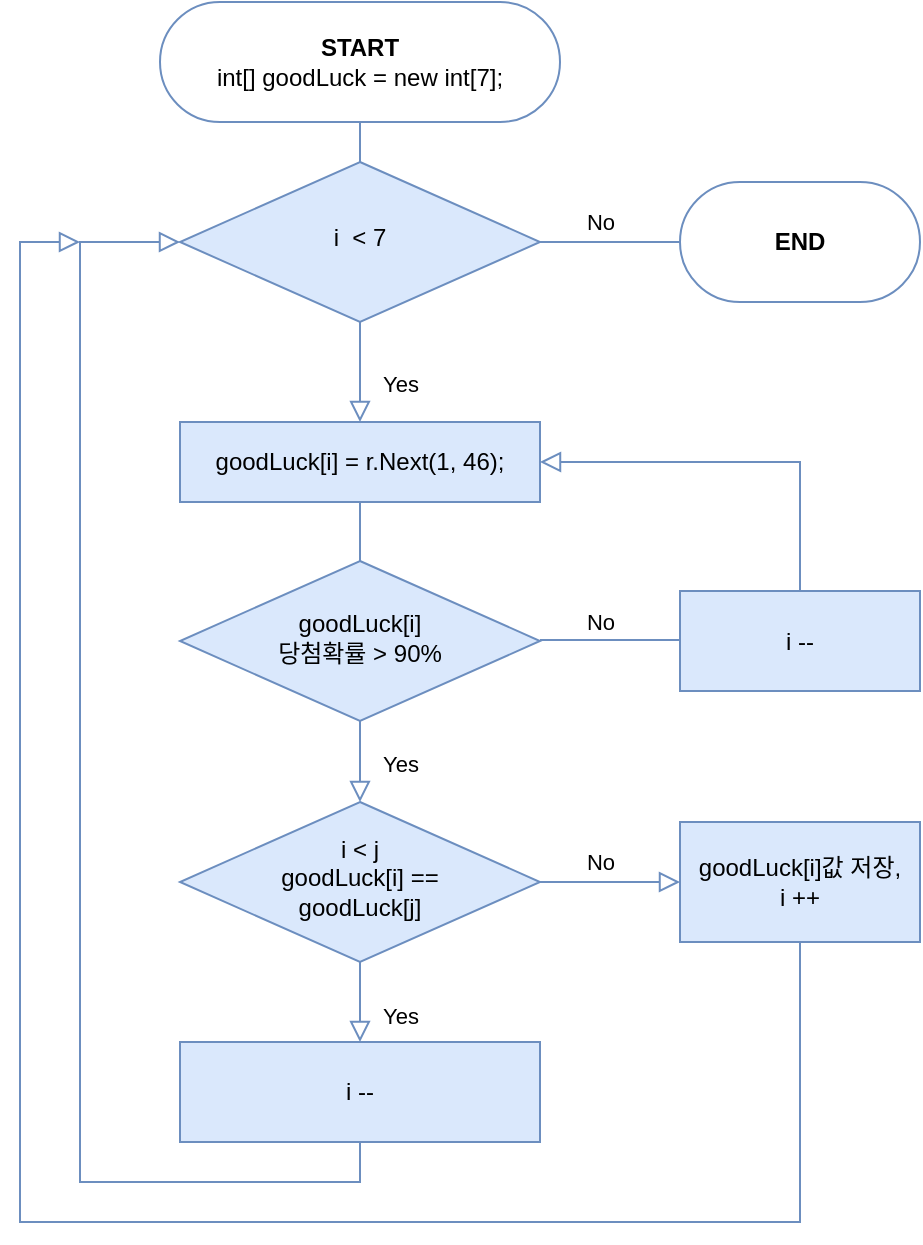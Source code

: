 <mxfile version="14.5.10" type="github">
  <diagram id="C5RBs43oDa-KdzZeNtuy" name="Page-1">
    <mxGraphModel dx="1422" dy="1874" grid="1" gridSize="10" guides="1" tooltips="1" connect="1" arrows="1" fold="1" page="1" pageScale="1" pageWidth="827" pageHeight="1169" math="0" shadow="0">
      <root>
        <mxCell id="WIyWlLk6GJQsqaUBKTNV-0" />
        <mxCell id="WIyWlLk6GJQsqaUBKTNV-1" parent="WIyWlLk6GJQsqaUBKTNV-0" />
        <mxCell id="WIyWlLk6GJQsqaUBKTNV-10" value="i &amp;lt; j&lt;br&gt;goodLuck[i] == &lt;br&gt;goodLuck[j]" style="rhombus;whiteSpace=wrap;html=1;shadow=0;fontFamily=Helvetica;fontSize=12;align=center;strokeWidth=1;spacing=6;spacingTop=-4;fillColor=#dae8fc;strokeColor=#6c8ebf;" parent="WIyWlLk6GJQsqaUBKTNV-1" vertex="1">
          <mxGeometry x="730" y="360" width="180" height="80" as="geometry" />
        </mxCell>
        <mxCell id="GwEv0O2_bby0ZB7OcoIi-13" style="edgeStyle=orthogonalEdgeStyle;rounded=0;orthogonalLoop=1;jettySize=auto;html=1;fillColor=#dae8fc;strokeColor=#6c8ebf;shadow=0;strokeWidth=1;labelBackgroundColor=none;endFill=0;endArrow=block;endSize=8;" parent="WIyWlLk6GJQsqaUBKTNV-1" source="WIyWlLk6GJQsqaUBKTNV-11" target="GwEv0O2_bby0ZB7OcoIi-17" edge="1">
          <mxGeometry relative="1" as="geometry">
            <Array as="points">
              <mxPoint x="820" y="550" />
              <mxPoint x="680" y="550" />
              <mxPoint x="680" y="80" />
            </Array>
          </mxGeometry>
        </mxCell>
        <mxCell id="WIyWlLk6GJQsqaUBKTNV-11" value="i --" style="rounded=0;whiteSpace=wrap;html=1;fontSize=12;glass=0;strokeWidth=1;fillColor=#dae8fc;strokeColor=#6c8ebf;" parent="WIyWlLk6GJQsqaUBKTNV-1" vertex="1">
          <mxGeometry x="730" y="480" width="180" height="50" as="geometry" />
        </mxCell>
        <mxCell id="GwEv0O2_bby0ZB7OcoIi-19" style="edgeStyle=orthogonalEdgeStyle;rounded=0;orthogonalLoop=1;jettySize=auto;html=1;shadow=0;strokeColor=#6c8ebf;strokeWidth=1;fillColor=#dae8fc;labelBackgroundColor=none;endFill=0;endArrow=block;endSize=8;" parent="WIyWlLk6GJQsqaUBKTNV-1" source="WIyWlLk6GJQsqaUBKTNV-12" edge="1">
          <mxGeometry relative="1" as="geometry">
            <mxPoint x="680" y="80" as="targetPoint" />
            <Array as="points">
              <mxPoint x="1040" y="570" />
              <mxPoint x="650" y="570" />
              <mxPoint x="650" y="80" />
            </Array>
          </mxGeometry>
        </mxCell>
        <mxCell id="WIyWlLk6GJQsqaUBKTNV-12" value="&lt;span&gt;goodLuck[i]값 저장,&lt;br&gt;i ++&lt;br&gt;&lt;/span&gt;" style="rounded=0;whiteSpace=wrap;html=1;fontSize=12;glass=0;strokeWidth=1;fillColor=#dae8fc;strokeColor=#6c8ebf;" parent="WIyWlLk6GJQsqaUBKTNV-1" vertex="1">
          <mxGeometry x="980" y="370" width="120" height="60" as="geometry" />
        </mxCell>
        <mxCell id="GwEv0O2_bby0ZB7OcoIi-6" value="No" style="edgeStyle=orthogonalEdgeStyle;rounded=0;html=1;jettySize=auto;orthogonalLoop=1;fontSize=11;endArrow=block;endFill=0;endSize=8;strokeWidth=1;shadow=0;labelBackgroundColor=none;entryX=0;entryY=0.5;entryDx=0;entryDy=0;exitX=1;exitY=0.5;exitDx=0;exitDy=0;fillColor=#dae8fc;strokeColor=#6c8ebf;" parent="WIyWlLk6GJQsqaUBKTNV-1" source="WIyWlLk6GJQsqaUBKTNV-10" target="WIyWlLk6GJQsqaUBKTNV-12" edge="1">
          <mxGeometry x="-0.143" y="10" relative="1" as="geometry">
            <mxPoint as="offset" />
            <mxPoint x="925" y="260" as="sourcePoint" />
            <mxPoint x="940" y="259.5" as="targetPoint" />
          </mxGeometry>
        </mxCell>
        <mxCell id="GwEv0O2_bby0ZB7OcoIi-7" value="Yes" style="rounded=0;html=1;jettySize=auto;orthogonalLoop=1;fontSize=11;endArrow=block;endFill=0;endSize=8;strokeWidth=1;shadow=0;labelBackgroundColor=none;edgeStyle=orthogonalEdgeStyle;exitX=0.5;exitY=1;exitDx=0;exitDy=0;fillColor=#dae8fc;strokeColor=#6c8ebf;entryX=0.5;entryY=0;entryDx=0;entryDy=0;" parent="WIyWlLk6GJQsqaUBKTNV-1" source="WIyWlLk6GJQsqaUBKTNV-10" target="WIyWlLk6GJQsqaUBKTNV-11" edge="1">
          <mxGeometry x="0.333" y="20" relative="1" as="geometry">
            <mxPoint as="offset" />
            <mxPoint x="819.5" y="310" as="sourcePoint" />
            <mxPoint x="819.5" y="360" as="targetPoint" />
          </mxGeometry>
        </mxCell>
        <mxCell id="GwEv0O2_bby0ZB7OcoIi-18" value="Yes" style="rounded=0;html=1;jettySize=auto;orthogonalLoop=1;fontSize=11;endArrow=block;endFill=0;endSize=8;strokeWidth=1;shadow=0;labelBackgroundColor=none;edgeStyle=orthogonalEdgeStyle;exitX=0.5;exitY=1;exitDx=0;exitDy=0;fillColor=#dae8fc;strokeColor=#6c8ebf;" parent="WIyWlLk6GJQsqaUBKTNV-1" target="WIyWlLk6GJQsqaUBKTNV-6" edge="1">
          <mxGeometry x="0.8" y="20" relative="1" as="geometry">
            <mxPoint as="offset" />
            <mxPoint x="840" as="sourcePoint" />
            <mxPoint x="839.5" y="60" as="targetPoint" />
            <Array as="points">
              <mxPoint x="820" />
            </Array>
          </mxGeometry>
        </mxCell>
        <mxCell id="GwEv0O2_bby0ZB7OcoIi-17" value="i&amp;nbsp; &amp;lt; 7" style="rhombus;whiteSpace=wrap;html=1;shadow=0;fontFamily=Helvetica;fontSize=12;align=center;strokeWidth=1;spacing=6;spacingTop=-4;fillColor=#dae8fc;strokeColor=#6c8ebf;" parent="WIyWlLk6GJQsqaUBKTNV-1" vertex="1">
          <mxGeometry x="730" y="40" width="180" height="80" as="geometry" />
        </mxCell>
        <mxCell id="-DFbsnENLFxOin6q8KR--7" value="No" style="edgeStyle=orthogonalEdgeStyle;rounded=0;html=1;jettySize=auto;orthogonalLoop=1;fontSize=11;endArrow=block;endFill=0;endSize=8;strokeWidth=1;shadow=0;labelBackgroundColor=none;entryX=1;entryY=0.5;entryDx=0;entryDy=0;exitX=1;exitY=0.5;exitDx=0;exitDy=0;fillColor=#dae8fc;strokeColor=#6c8ebf;" parent="WIyWlLk6GJQsqaUBKTNV-1" target="WIyWlLk6GJQsqaUBKTNV-6" edge="1">
          <mxGeometry x="-0.828" y="9" relative="1" as="geometry">
            <mxPoint as="offset" />
            <mxPoint x="910" y="279" as="sourcePoint" />
            <mxPoint x="980" y="279" as="targetPoint" />
            <Array as="points">
              <mxPoint x="1040" y="279" />
              <mxPoint x="1040" y="190" />
            </Array>
          </mxGeometry>
        </mxCell>
        <mxCell id="-DFbsnENLFxOin6q8KR--8" value="i --" style="rounded=0;whiteSpace=wrap;html=1;fontSize=12;glass=0;strokeWidth=1;fillColor=#dae8fc;strokeColor=#6c8ebf;" parent="WIyWlLk6GJQsqaUBKTNV-1" vertex="1">
          <mxGeometry x="980" y="254.5" width="120" height="50" as="geometry" />
        </mxCell>
        <mxCell id="-DFbsnENLFxOin6q8KR--9" value="No" style="edgeStyle=orthogonalEdgeStyle;rounded=0;html=1;jettySize=auto;orthogonalLoop=1;fontSize=11;endArrow=block;endFill=0;endSize=8;strokeWidth=1;shadow=0;labelBackgroundColor=none;exitX=1;exitY=0.5;exitDx=0;exitDy=0;fillColor=#dae8fc;strokeColor=#6c8ebf;" parent="WIyWlLk6GJQsqaUBKTNV-1" edge="1">
          <mxGeometry x="-0.538" y="10" relative="1" as="geometry">
            <mxPoint as="offset" />
            <mxPoint x="910" y="80" as="sourcePoint" />
            <mxPoint x="1040" y="80" as="targetPoint" />
          </mxGeometry>
        </mxCell>
        <mxCell id="-DFbsnENLFxOin6q8KR--10" value="&lt;b&gt;END&lt;/b&gt;" style="rounded=1;whiteSpace=wrap;html=1;fontSize=12;glass=0;strokeWidth=1;shadow=0;absoluteArcSize=1;arcSize=120;fillColor=#FFFFFF;strokeColor=#6c8ebf;" parent="WIyWlLk6GJQsqaUBKTNV-1" vertex="1">
          <mxGeometry x="980" y="50" width="120" height="60" as="geometry" />
        </mxCell>
        <mxCell id="WIyWlLk6GJQsqaUBKTNV-3" value="&lt;b&gt;START&lt;br&gt;&lt;/b&gt;int[] goodLuck = new int[7];" style="rounded=1;whiteSpace=wrap;html=1;fontSize=12;glass=0;strokeWidth=1;shadow=0;absoluteArcSize=1;arcSize=120;strokeColor=#6c8ebf;fillColor=#FFFFFF;" parent="WIyWlLk6GJQsqaUBKTNV-1" vertex="1">
          <mxGeometry x="720" y="-40" width="200" height="60" as="geometry" />
        </mxCell>
        <mxCell id="VbcX_0-h2DnoguHDaOqo-4" value="Yes" style="rounded=0;html=1;jettySize=auto;orthogonalLoop=1;fontSize=11;endArrow=block;endFill=0;endSize=8;strokeWidth=1;shadow=0;labelBackgroundColor=none;edgeStyle=orthogonalEdgeStyle;fillColor=#dae8fc;strokeColor=#6c8ebf;entryX=0.5;entryY=0;entryDx=0;entryDy=0;" edge="1" parent="WIyWlLk6GJQsqaUBKTNV-1">
          <mxGeometry x="0.8" y="20" relative="1" as="geometry">
            <mxPoint as="offset" />
            <mxPoint x="820" y="210" as="sourcePoint" />
            <mxPoint x="820" y="360" as="targetPoint" />
            <Array as="points">
              <mxPoint x="820" y="190" />
            </Array>
          </mxGeometry>
        </mxCell>
        <mxCell id="WIyWlLk6GJQsqaUBKTNV-6" value="&lt;div&gt;&lt;span&gt;goodLuck[i] = r.Next(1, 46);&lt;/span&gt;&lt;br&gt;&lt;/div&gt;" style="rounded=0;whiteSpace=wrap;html=1;glass=0;strokeWidth=1;fillColor=#dae8fc;strokeColor=#6c8ebf;" parent="WIyWlLk6GJQsqaUBKTNV-1" vertex="1">
          <mxGeometry x="730" y="170" width="180" height="40" as="geometry" />
        </mxCell>
        <mxCell id="-DFbsnENLFxOin6q8KR--3" value="goodLuck[i]&lt;br&gt;당첨확률 &amp;gt; 90%" style="rhombus;whiteSpace=wrap;html=1;shadow=0;fontFamily=Helvetica;fontSize=12;align=center;strokeWidth=1;spacing=6;spacingTop=-4;fillColor=#dae8fc;strokeColor=#6c8ebf;" parent="WIyWlLk6GJQsqaUBKTNV-1" vertex="1">
          <mxGeometry x="730" y="239.5" width="180" height="80" as="geometry" />
        </mxCell>
      </root>
    </mxGraphModel>
  </diagram>
</mxfile>
